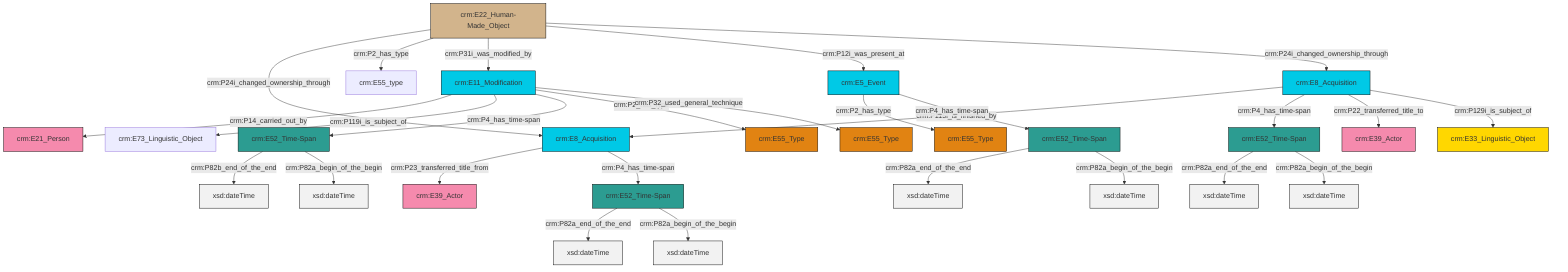 graph TD
classDef Literal fill:#f2f2f2,stroke:#000000;
classDef CRM_Entity fill:#FFFFFF,stroke:#000000;
classDef Temporal_Entity fill:#00C9E6, stroke:#000000;
classDef Type fill:#E18312, stroke:#000000;
classDef Time-Span fill:#2C9C91, stroke:#000000;
classDef Appellation fill:#FFEB7F, stroke:#000000;
classDef Place fill:#008836, stroke:#000000;
classDef Persistent_Item fill:#B266B2, stroke:#000000;
classDef Conceptual_Object fill:#FFD700, stroke:#000000;
classDef Physical_Thing fill:#D2B48C, stroke:#000000;
classDef Actor fill:#f58aad, stroke:#000000;
classDef PC_Classes fill:#4ce600, stroke:#000000;
classDef Multi fill:#cccccc,stroke:#000000;

2["crm:E52_Time-Span"]:::Time-Span -->|crm:P82a_end_of_the_end| 3[xsd:dateTime]:::Literal
10["crm:E5_Event"]:::Temporal_Entity -->|crm:P2_has_type| 11["crm:E55_Type"]:::Type
13["crm:E11_Modification"]:::Temporal_Entity -->|crm:P14_carried_out_by| 8["crm:E21_Person"]:::Actor
14["crm:E8_Acquisition"]:::Temporal_Entity -->|crm:P115i_is_finished_by| 6["crm:E8_Acquisition"]:::Temporal_Entity
2["crm:E52_Time-Span"]:::Time-Span -->|crm:P82a_begin_of_the_begin| 15[xsd:dateTime]:::Literal
10["crm:E5_Event"]:::Temporal_Entity -->|crm:P4_has_time-span| 18["crm:E52_Time-Span"]:::Time-Span
19["crm:E52_Time-Span"]:::Time-Span -->|crm:P82a_end_of_the_end| 21[xsd:dateTime]:::Literal
22["crm:E22_Human-Made_Object"]:::Physical_Thing -->|crm:P24i_changed_ownership_through| 6["crm:E8_Acquisition"]:::Temporal_Entity
13["crm:E11_Modification"]:::Temporal_Entity -->|crm:P119i_is_subject_of| 23["crm:E73_Linguistic_Object"]:::Default
24["crm:E52_Time-Span"]:::Time-Span -->|crm:P82b_end_of_the_end| 25[xsd:dateTime]:::Literal
14["crm:E8_Acquisition"]:::Temporal_Entity -->|crm:P4_has_time-span| 19["crm:E52_Time-Span"]:::Time-Span
22["crm:E22_Human-Made_Object"]:::Physical_Thing -->|crm:P2_has_type| 26["crm:E55_type"]:::Default
13["crm:E11_Modification"]:::Temporal_Entity -->|crm:P4_has_time-span| 24["crm:E52_Time-Span"]:::Time-Span
18["crm:E52_Time-Span"]:::Time-Span -->|crm:P82a_end_of_the_end| 27[xsd:dateTime]:::Literal
13["crm:E11_Modification"]:::Temporal_Entity -->|crm:P2_has_type| 28["crm:E55_Type"]:::Type
14["crm:E8_Acquisition"]:::Temporal_Entity -->|crm:P22_transferred_title_to| 16["crm:E39_Actor"]:::Actor
14["crm:E8_Acquisition"]:::Temporal_Entity -->|crm:P129i_is_subject_of| 0["crm:E33_Linguistic_Object"]:::Conceptual_Object
24["crm:E52_Time-Span"]:::Time-Span -->|crm:P82a_begin_of_the_begin| 29[xsd:dateTime]:::Literal
22["crm:E22_Human-Made_Object"]:::Physical_Thing -->|crm:P31i_was_modified_by| 13["crm:E11_Modification"]:::Temporal_Entity
13["crm:E11_Modification"]:::Temporal_Entity -->|crm:P32_used_general_technique| 34["crm:E55_Type"]:::Type
22["crm:E22_Human-Made_Object"]:::Physical_Thing -->|crm:P12i_was_present_at| 10["crm:E5_Event"]:::Temporal_Entity
18["crm:E52_Time-Span"]:::Time-Span -->|crm:P82a_begin_of_the_begin| 37[xsd:dateTime]:::Literal
19["crm:E52_Time-Span"]:::Time-Span -->|crm:P82a_begin_of_the_begin| 38[xsd:dateTime]:::Literal
6["crm:E8_Acquisition"]:::Temporal_Entity -->|crm:P23_transferred_title_from| 4["crm:E39_Actor"]:::Actor
22["crm:E22_Human-Made_Object"]:::Physical_Thing -->|crm:P24i_changed_ownership_through| 14["crm:E8_Acquisition"]:::Temporal_Entity
6["crm:E8_Acquisition"]:::Temporal_Entity -->|crm:P4_has_time-span| 2["crm:E52_Time-Span"]:::Time-Span